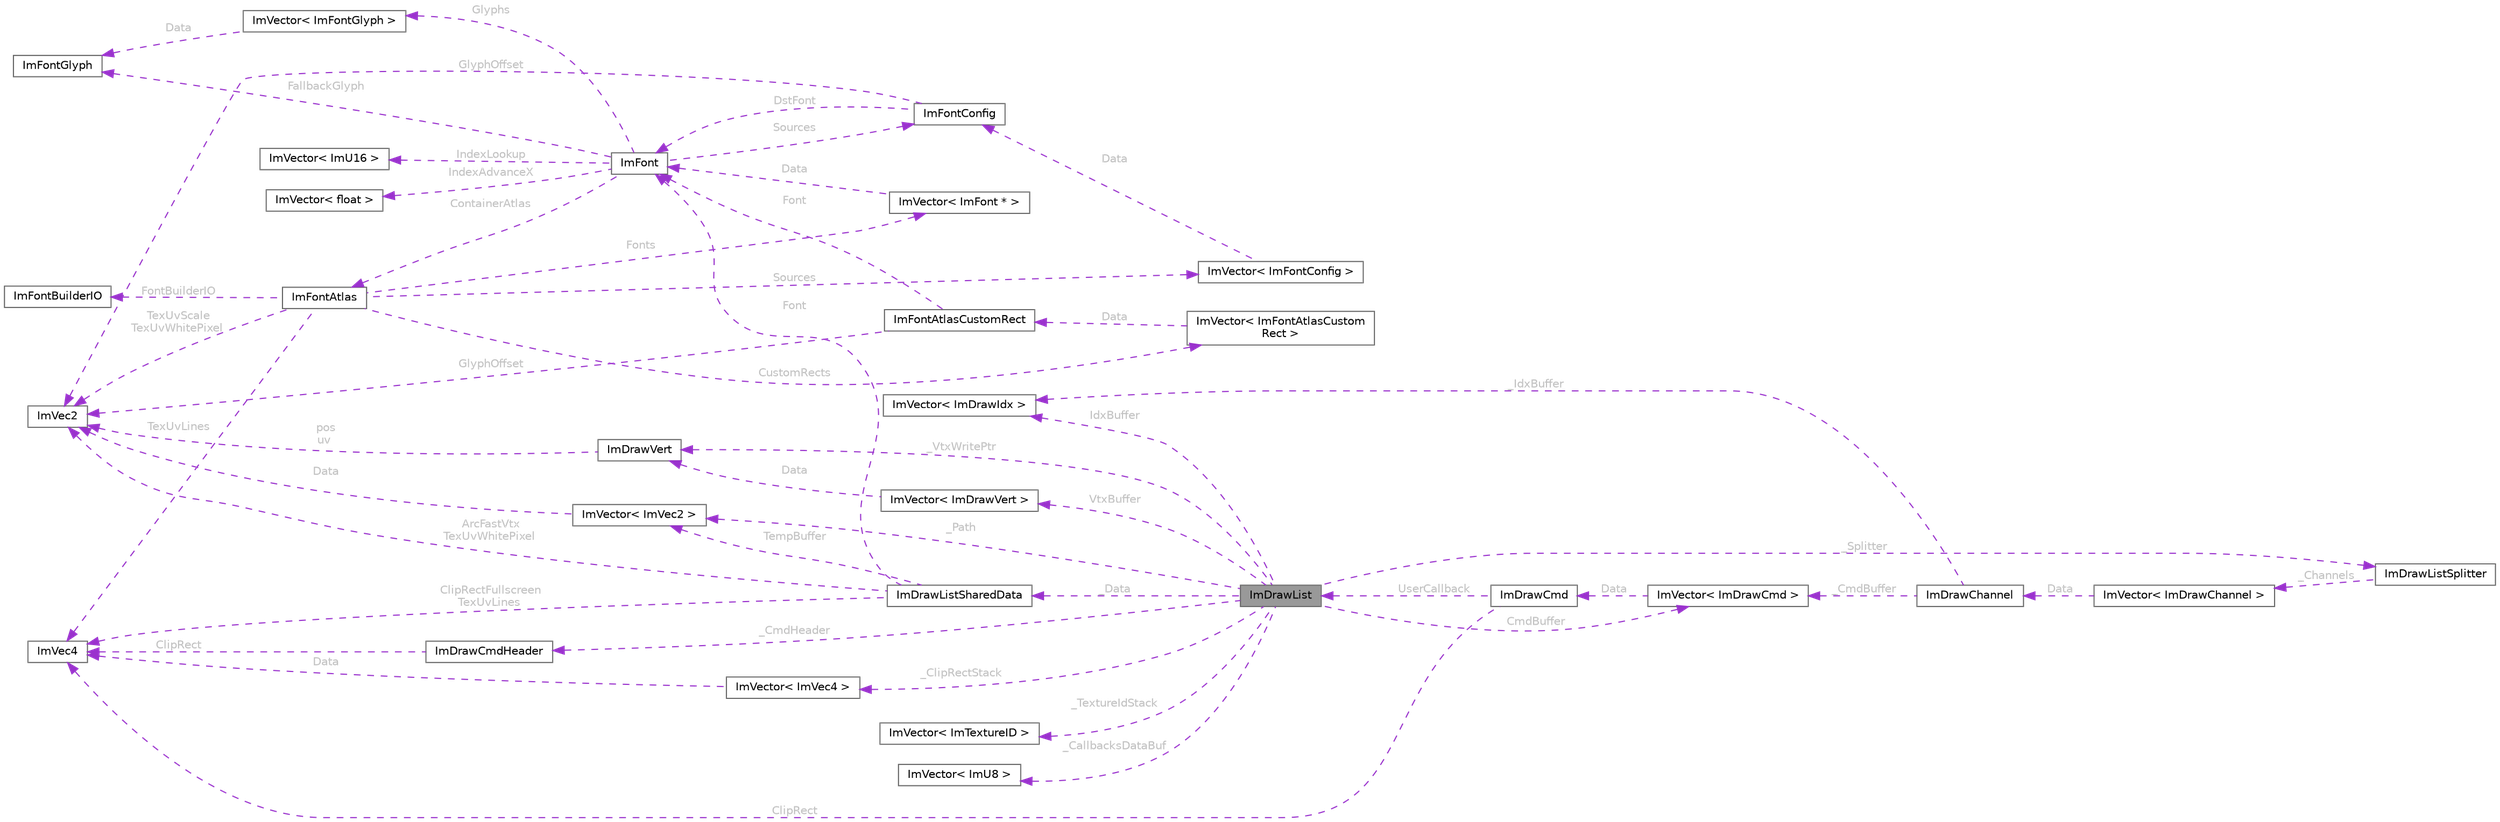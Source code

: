 digraph "ImDrawList"
{
 // LATEX_PDF_SIZE
  bgcolor="transparent";
  edge [fontname=Helvetica,fontsize=10,labelfontname=Helvetica,labelfontsize=10];
  node [fontname=Helvetica,fontsize=10,shape=box,height=0.2,width=0.4];
  rankdir="LR";
  Node1 [id="Node000001",label="ImDrawList",height=0.2,width=0.4,color="gray40", fillcolor="grey60", style="filled", fontcolor="black",tooltip=" "];
  Node2 -> Node1 [id="edge1_Node000001_Node000002",dir="back",color="darkorchid3",style="dashed",tooltip=" ",label=" CmdBuffer",fontcolor="grey" ];
  Node2 [id="Node000002",label="ImVector\< ImDrawCmd \>",height=0.2,width=0.4,color="gray40", fillcolor="white", style="filled",URL="$struct_im_vector.html",tooltip=" "];
  Node3 -> Node2 [id="edge2_Node000002_Node000003",dir="back",color="darkorchid3",style="dashed",tooltip=" ",label=" Data",fontcolor="grey" ];
  Node3 [id="Node000003",label="ImDrawCmd",height=0.2,width=0.4,color="gray40", fillcolor="white", style="filled",URL="$struct_im_draw_cmd.html",tooltip=" "];
  Node4 -> Node3 [id="edge3_Node000003_Node000004",dir="back",color="darkorchid3",style="dashed",tooltip=" ",label=" ClipRect",fontcolor="grey" ];
  Node4 [id="Node000004",label="ImVec4",height=0.2,width=0.4,color="gray40", fillcolor="white", style="filled",URL="$struct_im_vec4.html",tooltip=" "];
  Node1 -> Node3 [id="edge4_Node000003_Node000001",dir="back",color="darkorchid3",style="dashed",tooltip=" ",label=" UserCallback",fontcolor="grey" ];
  Node5 -> Node1 [id="edge5_Node000001_Node000005",dir="back",color="darkorchid3",style="dashed",tooltip=" ",label=" IdxBuffer",fontcolor="grey" ];
  Node5 [id="Node000005",label="ImVector\< ImDrawIdx \>",height=0.2,width=0.4,color="gray40", fillcolor="white", style="filled",URL="$struct_im_vector.html",tooltip=" "];
  Node6 -> Node1 [id="edge6_Node000001_Node000006",dir="back",color="darkorchid3",style="dashed",tooltip=" ",label=" VtxBuffer",fontcolor="grey" ];
  Node6 [id="Node000006",label="ImVector\< ImDrawVert \>",height=0.2,width=0.4,color="gray40", fillcolor="white", style="filled",URL="$struct_im_vector.html",tooltip=" "];
  Node7 -> Node6 [id="edge7_Node000006_Node000007",dir="back",color="darkorchid3",style="dashed",tooltip=" ",label=" Data",fontcolor="grey" ];
  Node7 [id="Node000007",label="ImDrawVert",height=0.2,width=0.4,color="gray40", fillcolor="white", style="filled",URL="$struct_im_draw_vert.html",tooltip=" "];
  Node8 -> Node7 [id="edge8_Node000007_Node000008",dir="back",color="darkorchid3",style="dashed",tooltip=" ",label=" pos\nuv",fontcolor="grey" ];
  Node8 [id="Node000008",label="ImVec2",height=0.2,width=0.4,color="gray40", fillcolor="white", style="filled",URL="$struct_im_vec2.html",tooltip=" "];
  Node9 -> Node1 [id="edge9_Node000001_Node000009",dir="back",color="darkorchid3",style="dashed",tooltip=" ",label=" _Data",fontcolor="grey" ];
  Node9 [id="Node000009",label="ImDrawListSharedData",height=0.2,width=0.4,color="gray40", fillcolor="white", style="filled",URL="$struct_im_draw_list_shared_data.html",tooltip=" "];
  Node8 -> Node9 [id="edge10_Node000009_Node000008",dir="back",color="darkorchid3",style="dashed",tooltip=" ",label=" ArcFastVtx\nTexUvWhitePixel",fontcolor="grey" ];
  Node4 -> Node9 [id="edge11_Node000009_Node000004",dir="back",color="darkorchid3",style="dashed",tooltip=" ",label=" ClipRectFullscreen\nTexUvLines",fontcolor="grey" ];
  Node10 -> Node9 [id="edge12_Node000009_Node000010",dir="back",color="darkorchid3",style="dashed",tooltip=" ",label=" Font",fontcolor="grey" ];
  Node10 [id="Node000010",label="ImFont",height=0.2,width=0.4,color="gray40", fillcolor="white", style="filled",URL="$struct_im_font.html",tooltip=" "];
  Node11 -> Node10 [id="edge13_Node000010_Node000011",dir="back",color="darkorchid3",style="dashed",tooltip=" ",label=" IndexAdvanceX",fontcolor="grey" ];
  Node11 [id="Node000011",label="ImVector\< float \>",height=0.2,width=0.4,color="gray40", fillcolor="white", style="filled",URL="$struct_im_vector.html",tooltip=" "];
  Node12 -> Node10 [id="edge14_Node000010_Node000012",dir="back",color="darkorchid3",style="dashed",tooltip=" ",label=" IndexLookup",fontcolor="grey" ];
  Node12 [id="Node000012",label="ImVector\< ImU16 \>",height=0.2,width=0.4,color="gray40", fillcolor="white", style="filled",URL="$struct_im_vector.html",tooltip=" "];
  Node13 -> Node10 [id="edge15_Node000010_Node000013",dir="back",color="darkorchid3",style="dashed",tooltip=" ",label=" Glyphs",fontcolor="grey" ];
  Node13 [id="Node000013",label="ImVector\< ImFontGlyph \>",height=0.2,width=0.4,color="gray40", fillcolor="white", style="filled",URL="$struct_im_vector.html",tooltip=" "];
  Node14 -> Node13 [id="edge16_Node000013_Node000014",dir="back",color="darkorchid3",style="dashed",tooltip=" ",label=" Data",fontcolor="grey" ];
  Node14 [id="Node000014",label="ImFontGlyph",height=0.2,width=0.4,color="gray40", fillcolor="white", style="filled",URL="$struct_im_font_glyph.html",tooltip=" "];
  Node14 -> Node10 [id="edge17_Node000010_Node000014",dir="back",color="darkorchid3",style="dashed",tooltip=" ",label=" FallbackGlyph",fontcolor="grey" ];
  Node15 -> Node10 [id="edge18_Node000010_Node000015",dir="back",color="darkorchid3",style="dashed",tooltip=" ",label=" ContainerAtlas",fontcolor="grey" ];
  Node15 [id="Node000015",label="ImFontAtlas",height=0.2,width=0.4,color="gray40", fillcolor="white", style="filled",URL="$struct_im_font_atlas.html",tooltip=" "];
  Node8 -> Node15 [id="edge19_Node000015_Node000008",dir="back",color="darkorchid3",style="dashed",tooltip=" ",label=" TexUvScale\nTexUvWhitePixel",fontcolor="grey" ];
  Node16 -> Node15 [id="edge20_Node000015_Node000016",dir="back",color="darkorchid3",style="dashed",tooltip=" ",label=" Fonts",fontcolor="grey" ];
  Node16 [id="Node000016",label="ImVector\< ImFont * \>",height=0.2,width=0.4,color="gray40", fillcolor="white", style="filled",URL="$struct_im_vector.html",tooltip=" "];
  Node10 -> Node16 [id="edge21_Node000016_Node000010",dir="back",color="darkorchid3",style="dashed",tooltip=" ",label=" Data",fontcolor="grey" ];
  Node17 -> Node15 [id="edge22_Node000015_Node000017",dir="back",color="darkorchid3",style="dashed",tooltip=" ",label=" CustomRects",fontcolor="grey" ];
  Node17 [id="Node000017",label="ImVector\< ImFontAtlasCustom\lRect \>",height=0.2,width=0.4,color="gray40", fillcolor="white", style="filled",URL="$struct_im_vector.html",tooltip=" "];
  Node18 -> Node17 [id="edge23_Node000017_Node000018",dir="back",color="darkorchid3",style="dashed",tooltip=" ",label=" Data",fontcolor="grey" ];
  Node18 [id="Node000018",label="ImFontAtlasCustomRect",height=0.2,width=0.4,color="gray40", fillcolor="white", style="filled",URL="$struct_im_font_atlas_custom_rect.html",tooltip=" "];
  Node8 -> Node18 [id="edge24_Node000018_Node000008",dir="back",color="darkorchid3",style="dashed",tooltip=" ",label=" GlyphOffset",fontcolor="grey" ];
  Node10 -> Node18 [id="edge25_Node000018_Node000010",dir="back",color="darkorchid3",style="dashed",tooltip=" ",label=" Font",fontcolor="grey" ];
  Node19 -> Node15 [id="edge26_Node000015_Node000019",dir="back",color="darkorchid3",style="dashed",tooltip=" ",label=" Sources",fontcolor="grey" ];
  Node19 [id="Node000019",label="ImVector\< ImFontConfig \>",height=0.2,width=0.4,color="gray40", fillcolor="white", style="filled",URL="$struct_im_vector.html",tooltip=" "];
  Node20 -> Node19 [id="edge27_Node000019_Node000020",dir="back",color="darkorchid3",style="dashed",tooltip=" ",label=" Data",fontcolor="grey" ];
  Node20 [id="Node000020",label="ImFontConfig",height=0.2,width=0.4,color="gray40", fillcolor="white", style="filled",URL="$struct_im_font_config.html",tooltip=" "];
  Node8 -> Node20 [id="edge28_Node000020_Node000008",dir="back",color="darkorchid3",style="dashed",tooltip=" ",label=" GlyphOffset",fontcolor="grey" ];
  Node10 -> Node20 [id="edge29_Node000020_Node000010",dir="back",color="darkorchid3",style="dashed",tooltip=" ",label=" DstFont",fontcolor="grey" ];
  Node4 -> Node15 [id="edge30_Node000015_Node000004",dir="back",color="darkorchid3",style="dashed",tooltip=" ",label=" TexUvLines",fontcolor="grey" ];
  Node21 -> Node15 [id="edge31_Node000015_Node000021",dir="back",color="darkorchid3",style="dashed",tooltip=" ",label=" FontBuilderIO",fontcolor="grey" ];
  Node21 [id="Node000021",label="ImFontBuilderIO",height=0.2,width=0.4,color="gray40", fillcolor="white", style="filled",URL="$struct_im_font_builder_i_o.html",tooltip=" "];
  Node20 -> Node10 [id="edge32_Node000010_Node000020",dir="back",color="darkorchid3",style="dashed",tooltip=" ",label=" Sources",fontcolor="grey" ];
  Node22 -> Node9 [id="edge33_Node000009_Node000022",dir="back",color="darkorchid3",style="dashed",tooltip=" ",label=" TempBuffer",fontcolor="grey" ];
  Node22 [id="Node000022",label="ImVector\< ImVec2 \>",height=0.2,width=0.4,color="gray40", fillcolor="white", style="filled",URL="$struct_im_vector.html",tooltip=" "];
  Node8 -> Node22 [id="edge34_Node000022_Node000008",dir="back",color="darkorchid3",style="dashed",tooltip=" ",label=" Data",fontcolor="grey" ];
  Node7 -> Node1 [id="edge35_Node000001_Node000007",dir="back",color="darkorchid3",style="dashed",tooltip=" ",label=" _VtxWritePtr",fontcolor="grey" ];
  Node22 -> Node1 [id="edge36_Node000001_Node000022",dir="back",color="darkorchid3",style="dashed",tooltip=" ",label=" _Path",fontcolor="grey" ];
  Node23 -> Node1 [id="edge37_Node000001_Node000023",dir="back",color="darkorchid3",style="dashed",tooltip=" ",label=" _CmdHeader",fontcolor="grey" ];
  Node23 [id="Node000023",label="ImDrawCmdHeader",height=0.2,width=0.4,color="gray40", fillcolor="white", style="filled",URL="$struct_im_draw_cmd_header.html",tooltip=" "];
  Node4 -> Node23 [id="edge38_Node000023_Node000004",dir="back",color="darkorchid3",style="dashed",tooltip=" ",label=" ClipRect",fontcolor="grey" ];
  Node24 -> Node1 [id="edge39_Node000001_Node000024",dir="back",color="darkorchid3",style="dashed",tooltip=" ",label=" _Splitter",fontcolor="grey" ];
  Node24 [id="Node000024",label="ImDrawListSplitter",height=0.2,width=0.4,color="gray40", fillcolor="white", style="filled",URL="$struct_im_draw_list_splitter.html",tooltip=" "];
  Node25 -> Node24 [id="edge40_Node000024_Node000025",dir="back",color="darkorchid3",style="dashed",tooltip=" ",label=" _Channels",fontcolor="grey" ];
  Node25 [id="Node000025",label="ImVector\< ImDrawChannel \>",height=0.2,width=0.4,color="gray40", fillcolor="white", style="filled",URL="$struct_im_vector.html",tooltip=" "];
  Node26 -> Node25 [id="edge41_Node000025_Node000026",dir="back",color="darkorchid3",style="dashed",tooltip=" ",label=" Data",fontcolor="grey" ];
  Node26 [id="Node000026",label="ImDrawChannel",height=0.2,width=0.4,color="gray40", fillcolor="white", style="filled",URL="$struct_im_draw_channel.html",tooltip=" "];
  Node2 -> Node26 [id="edge42_Node000026_Node000002",dir="back",color="darkorchid3",style="dashed",tooltip=" ",label=" _CmdBuffer",fontcolor="grey" ];
  Node5 -> Node26 [id="edge43_Node000026_Node000005",dir="back",color="darkorchid3",style="dashed",tooltip=" ",label=" _IdxBuffer",fontcolor="grey" ];
  Node27 -> Node1 [id="edge44_Node000001_Node000027",dir="back",color="darkorchid3",style="dashed",tooltip=" ",label=" _ClipRectStack",fontcolor="grey" ];
  Node27 [id="Node000027",label="ImVector\< ImVec4 \>",height=0.2,width=0.4,color="gray40", fillcolor="white", style="filled",URL="$struct_im_vector.html",tooltip=" "];
  Node4 -> Node27 [id="edge45_Node000027_Node000004",dir="back",color="darkorchid3",style="dashed",tooltip=" ",label=" Data",fontcolor="grey" ];
  Node28 -> Node1 [id="edge46_Node000001_Node000028",dir="back",color="darkorchid3",style="dashed",tooltip=" ",label=" _TextureIdStack",fontcolor="grey" ];
  Node28 [id="Node000028",label="ImVector\< ImTextureID \>",height=0.2,width=0.4,color="gray40", fillcolor="white", style="filled",URL="$struct_im_vector.html",tooltip=" "];
  Node29 -> Node1 [id="edge47_Node000001_Node000029",dir="back",color="darkorchid3",style="dashed",tooltip=" ",label=" _CallbacksDataBuf",fontcolor="grey" ];
  Node29 [id="Node000029",label="ImVector\< ImU8 \>",height=0.2,width=0.4,color="gray40", fillcolor="white", style="filled",URL="$struct_im_vector.html",tooltip=" "];
}

